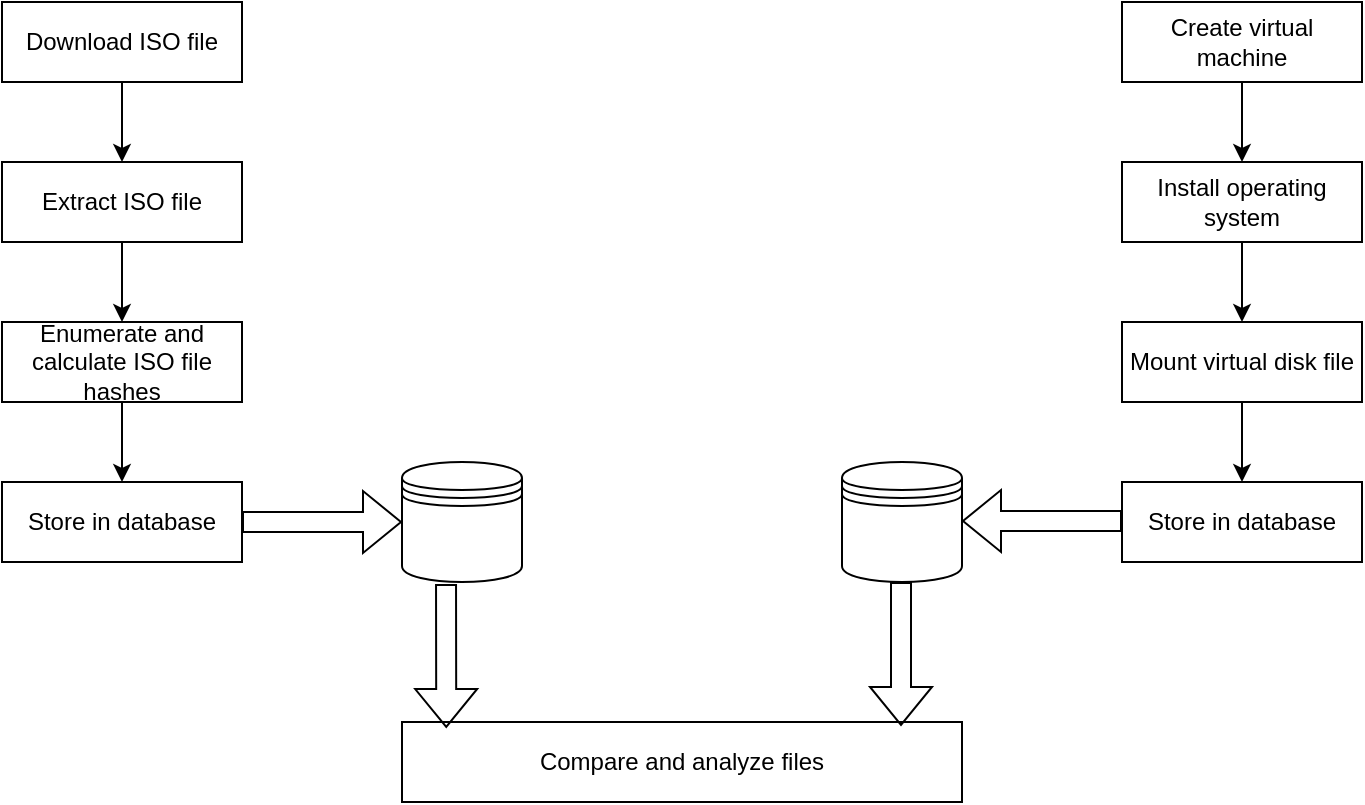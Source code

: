 <mxfile version="27.0.9">
  <diagram name="Page-1" id="mZtLyoEo3TQkccAOtISY">
    <mxGraphModel dx="2276" dy="961" grid="1" gridSize="10" guides="1" tooltips="1" connect="1" arrows="1" fold="1" page="1" pageScale="1" pageWidth="850" pageHeight="1100" math="0" shadow="0">
      <root>
        <mxCell id="0" />
        <mxCell id="1" parent="0" />
        <mxCell id="Xf3dkaxwWYBPu6bjCGWi-1" value="" style="shape=datastore;whiteSpace=wrap;html=1;" vertex="1" parent="1">
          <mxGeometry x="40" y="510" width="60" height="60" as="geometry" />
        </mxCell>
        <mxCell id="Xf3dkaxwWYBPu6bjCGWi-2" value="Enumerate and calculate ISO file hashes" style="rounded=0;whiteSpace=wrap;html=1;" vertex="1" parent="1">
          <mxGeometry x="-160" y="440" width="120" height="40" as="geometry" />
        </mxCell>
        <mxCell id="Xf3dkaxwWYBPu6bjCGWi-3" value="Extract ISO file" style="rounded=0;whiteSpace=wrap;html=1;" vertex="1" parent="1">
          <mxGeometry x="-160" y="360" width="120" height="40" as="geometry" />
        </mxCell>
        <mxCell id="Xf3dkaxwWYBPu6bjCGWi-4" value="Download ISO file" style="rounded=0;whiteSpace=wrap;html=1;" vertex="1" parent="1">
          <mxGeometry x="-160" y="280" width="120" height="40" as="geometry" />
        </mxCell>
        <mxCell id="Xf3dkaxwWYBPu6bjCGWi-5" value="Store in database" style="rounded=0;whiteSpace=wrap;html=1;" vertex="1" parent="1">
          <mxGeometry x="-160" y="520" width="120" height="40" as="geometry" />
        </mxCell>
        <mxCell id="Xf3dkaxwWYBPu6bjCGWi-6" value="" style="shape=datastore;whiteSpace=wrap;html=1;" vertex="1" parent="1">
          <mxGeometry x="260" y="510" width="60" height="60" as="geometry" />
        </mxCell>
        <mxCell id="Xf3dkaxwWYBPu6bjCGWi-7" value="" style="endArrow=classic;html=1;rounded=0;exitX=0.5;exitY=1;exitDx=0;exitDy=0;" edge="1" parent="1" source="Xf3dkaxwWYBPu6bjCGWi-4" target="Xf3dkaxwWYBPu6bjCGWi-3">
          <mxGeometry width="50" height="50" relative="1" as="geometry">
            <mxPoint x="-10" y="520" as="sourcePoint" />
            <mxPoint x="40" y="470" as="targetPoint" />
          </mxGeometry>
        </mxCell>
        <mxCell id="Xf3dkaxwWYBPu6bjCGWi-8" value="" style="endArrow=classic;html=1;rounded=0;exitX=0.5;exitY=1;exitDx=0;exitDy=0;entryX=0.5;entryY=0;entryDx=0;entryDy=0;" edge="1" parent="1" source="Xf3dkaxwWYBPu6bjCGWi-3" target="Xf3dkaxwWYBPu6bjCGWi-2">
          <mxGeometry width="50" height="50" relative="1" as="geometry">
            <mxPoint x="110" y="380" as="sourcePoint" />
            <mxPoint x="110" y="420" as="targetPoint" />
          </mxGeometry>
        </mxCell>
        <mxCell id="Xf3dkaxwWYBPu6bjCGWi-9" value="" style="endArrow=classic;html=1;rounded=0;exitX=0.5;exitY=1;exitDx=0;exitDy=0;entryX=0.5;entryY=0;entryDx=0;entryDy=0;" edge="1" parent="1" source="Xf3dkaxwWYBPu6bjCGWi-2" target="Xf3dkaxwWYBPu6bjCGWi-5">
          <mxGeometry width="50" height="50" relative="1" as="geometry">
            <mxPoint x="130" y="430" as="sourcePoint" />
            <mxPoint x="130" y="470" as="targetPoint" />
          </mxGeometry>
        </mxCell>
        <mxCell id="Xf3dkaxwWYBPu6bjCGWi-10" value="" style="shape=flexArrow;endArrow=classic;html=1;rounded=0;entryX=0;entryY=0.5;entryDx=0;entryDy=0;exitX=1;exitY=0.5;exitDx=0;exitDy=0;" edge="1" parent="1" source="Xf3dkaxwWYBPu6bjCGWi-5" target="Xf3dkaxwWYBPu6bjCGWi-1">
          <mxGeometry width="50" height="50" relative="1" as="geometry">
            <mxPoint x="-10" y="520" as="sourcePoint" />
            <mxPoint x="40" y="470" as="targetPoint" />
          </mxGeometry>
        </mxCell>
        <mxCell id="Xf3dkaxwWYBPu6bjCGWi-13" value="" style="shape=flexArrow;endArrow=classic;html=1;rounded=0;exitX=1;exitY=0.5;exitDx=0;exitDy=0;" edge="1" parent="1">
          <mxGeometry width="50" height="50" relative="1" as="geometry">
            <mxPoint x="400" y="539.5" as="sourcePoint" />
            <mxPoint x="320" y="539.5" as="targetPoint" />
          </mxGeometry>
        </mxCell>
        <mxCell id="Xf3dkaxwWYBPu6bjCGWi-14" value="Store in database" style="rounded=0;whiteSpace=wrap;html=1;" vertex="1" parent="1">
          <mxGeometry x="400" y="520" width="120" height="40" as="geometry" />
        </mxCell>
        <mxCell id="Xf3dkaxwWYBPu6bjCGWi-15" value="Mount virtual disk file" style="rounded=0;whiteSpace=wrap;html=1;" vertex="1" parent="1">
          <mxGeometry x="400" y="440" width="120" height="40" as="geometry" />
        </mxCell>
        <mxCell id="Xf3dkaxwWYBPu6bjCGWi-16" value="&lt;span data-end=&quot;224&quot; data-start=&quot;196&quot;&gt;Install operating system&lt;/span&gt;" style="rounded=0;whiteSpace=wrap;html=1;" vertex="1" parent="1">
          <mxGeometry x="400" y="360" width="120" height="40" as="geometry" />
        </mxCell>
        <mxCell id="Xf3dkaxwWYBPu6bjCGWi-17" value="Create virtual machine" style="rounded=0;whiteSpace=wrap;html=1;" vertex="1" parent="1">
          <mxGeometry x="400" y="280" width="120" height="40" as="geometry" />
        </mxCell>
        <mxCell id="Xf3dkaxwWYBPu6bjCGWi-18" value="" style="endArrow=classic;html=1;rounded=0;exitX=0.5;exitY=1;exitDx=0;exitDy=0;entryX=0.5;entryY=0;entryDx=0;entryDy=0;" edge="1" parent="1" source="Xf3dkaxwWYBPu6bjCGWi-17" target="Xf3dkaxwWYBPu6bjCGWi-16">
          <mxGeometry width="50" height="50" relative="1" as="geometry">
            <mxPoint x="90" y="350" as="sourcePoint" />
            <mxPoint x="90" y="390" as="targetPoint" />
          </mxGeometry>
        </mxCell>
        <mxCell id="Xf3dkaxwWYBPu6bjCGWi-19" value="" style="endArrow=classic;html=1;rounded=0;exitX=0.5;exitY=1;exitDx=0;exitDy=0;entryX=0.5;entryY=0;entryDx=0;entryDy=0;" edge="1" parent="1" source="Xf3dkaxwWYBPu6bjCGWi-16" target="Xf3dkaxwWYBPu6bjCGWi-15">
          <mxGeometry width="50" height="50" relative="1" as="geometry">
            <mxPoint x="610" y="360" as="sourcePoint" />
            <mxPoint x="610" y="400" as="targetPoint" />
          </mxGeometry>
        </mxCell>
        <mxCell id="Xf3dkaxwWYBPu6bjCGWi-20" value="" style="endArrow=classic;html=1;rounded=0;exitX=0.5;exitY=1;exitDx=0;exitDy=0;entryX=0.5;entryY=0;entryDx=0;entryDy=0;" edge="1" parent="1" source="Xf3dkaxwWYBPu6bjCGWi-15" target="Xf3dkaxwWYBPu6bjCGWi-14">
          <mxGeometry width="50" height="50" relative="1" as="geometry">
            <mxPoint x="540" y="430" as="sourcePoint" />
            <mxPoint x="540" y="470" as="targetPoint" />
          </mxGeometry>
        </mxCell>
        <mxCell id="Xf3dkaxwWYBPu6bjCGWi-23" value="Compare and analyze files" style="rounded=0;whiteSpace=wrap;html=1;" vertex="1" parent="1">
          <mxGeometry x="40" y="640" width="280" height="40" as="geometry" />
        </mxCell>
        <mxCell id="Xf3dkaxwWYBPu6bjCGWi-26" value="" style="shape=flexArrow;endArrow=classic;html=1;rounded=0;entryX=0.079;entryY=0.075;entryDx=0;entryDy=0;entryPerimeter=0;exitX=0.367;exitY=1.017;exitDx=0;exitDy=0;exitPerimeter=0;" edge="1" parent="1" source="Xf3dkaxwWYBPu6bjCGWi-1" target="Xf3dkaxwWYBPu6bjCGWi-23">
          <mxGeometry width="50" height="50" relative="1" as="geometry">
            <mxPoint x="-10" y="620" as="sourcePoint" />
            <mxPoint x="40" y="570" as="targetPoint" />
          </mxGeometry>
        </mxCell>
        <mxCell id="Xf3dkaxwWYBPu6bjCGWi-27" value="" style="shape=flexArrow;endArrow=classic;html=1;rounded=0;entryX=0.079;entryY=0.075;entryDx=0;entryDy=0;entryPerimeter=0;exitX=0.367;exitY=1.017;exitDx=0;exitDy=0;exitPerimeter=0;" edge="1" parent="1">
          <mxGeometry width="50" height="50" relative="1" as="geometry">
            <mxPoint x="289.5" y="570" as="sourcePoint" />
            <mxPoint x="289.5" y="642" as="targetPoint" />
          </mxGeometry>
        </mxCell>
      </root>
    </mxGraphModel>
  </diagram>
</mxfile>
